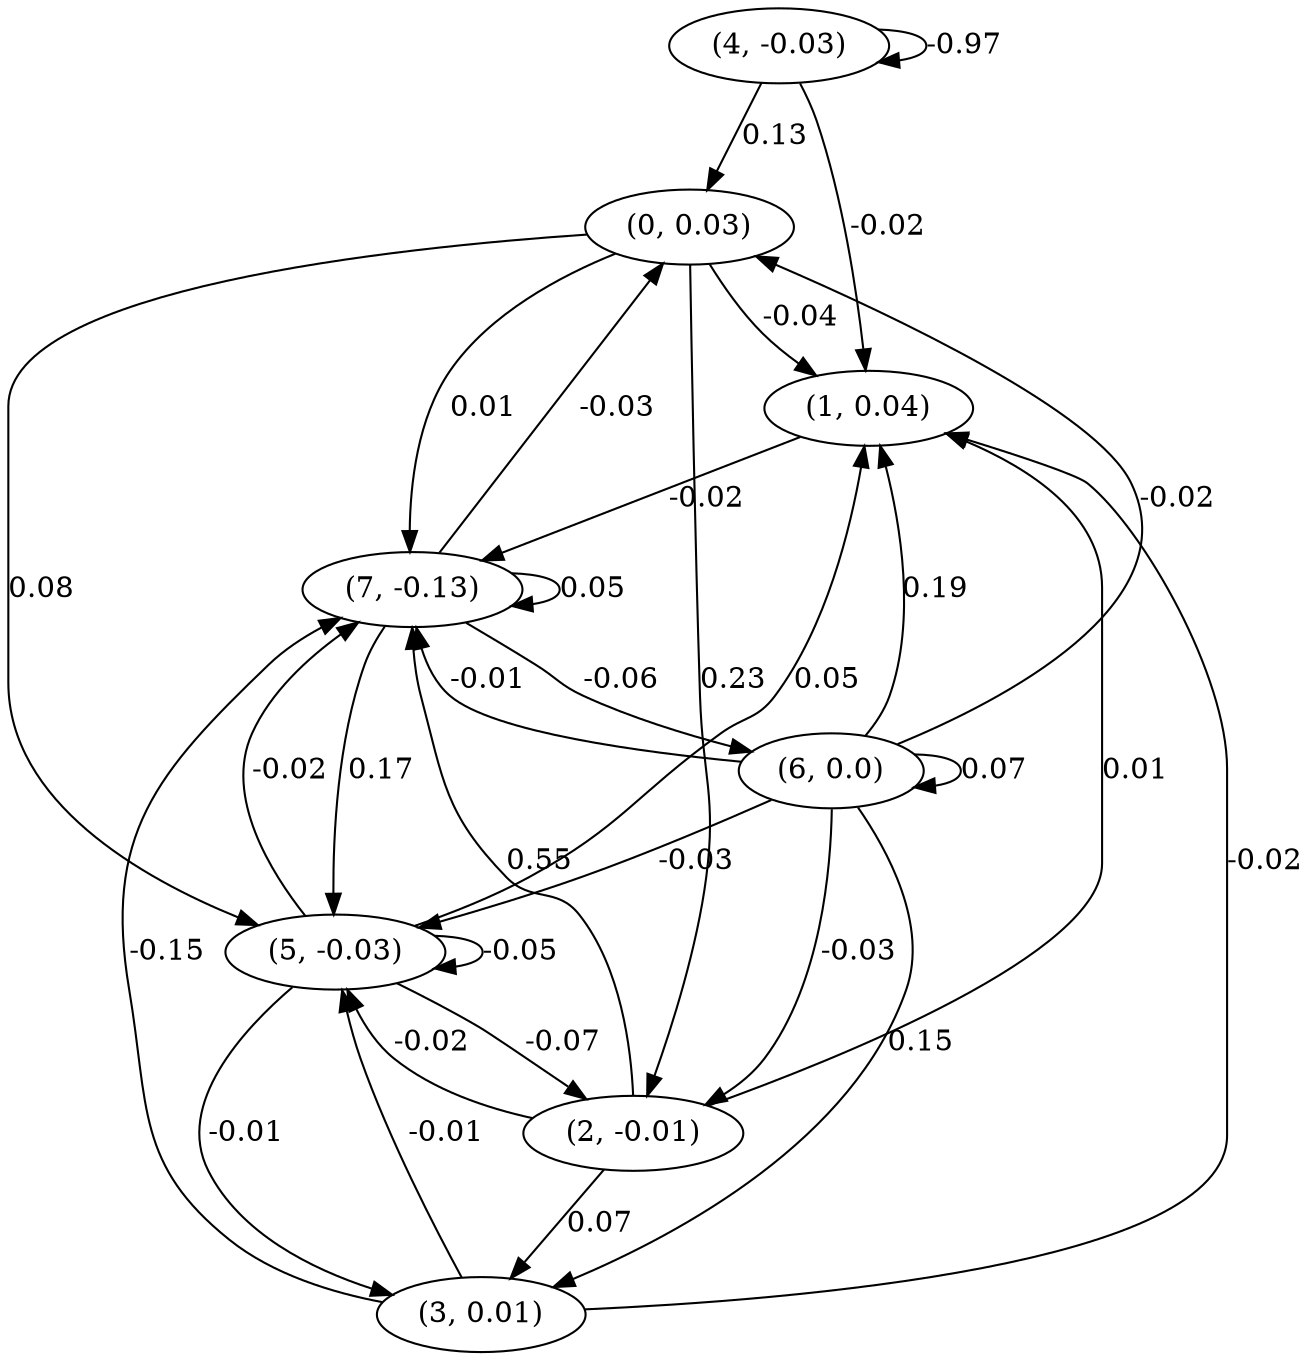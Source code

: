digraph {
    0 [ label = "(0, 0.03)" ]
    1 [ label = "(1, 0.04)" ]
    2 [ label = "(2, -0.01)" ]
    3 [ label = "(3, 0.01)" ]
    4 [ label = "(4, -0.03)" ]
    5 [ label = "(5, -0.03)" ]
    6 [ label = "(6, 0.0)" ]
    7 [ label = "(7, -0.13)" ]
    4 -> 4 [ label = "-0.97" ]
    5 -> 5 [ label = "-0.05" ]
    6 -> 6 [ label = "0.07" ]
    7 -> 7 [ label = "0.05" ]
    4 -> 0 [ label = "0.13" ]
    6 -> 0 [ label = "-0.02" ]
    7 -> 0 [ label = "-0.03" ]
    0 -> 1 [ label = "-0.04" ]
    2 -> 1 [ label = "0.01" ]
    3 -> 1 [ label = "-0.02" ]
    4 -> 1 [ label = "-0.02" ]
    5 -> 1 [ label = "0.05" ]
    6 -> 1 [ label = "0.19" ]
    0 -> 2 [ label = "0.23" ]
    5 -> 2 [ label = "-0.07" ]
    6 -> 2 [ label = "-0.03" ]
    2 -> 3 [ label = "0.07" ]
    5 -> 3 [ label = "-0.01" ]
    6 -> 3 [ label = "0.15" ]
    0 -> 5 [ label = "0.08" ]
    2 -> 5 [ label = "-0.02" ]
    3 -> 5 [ label = "-0.01" ]
    6 -> 5 [ label = "-0.03" ]
    7 -> 5 [ label = "0.17" ]
    7 -> 6 [ label = "-0.06" ]
    0 -> 7 [ label = "0.01" ]
    1 -> 7 [ label = "-0.02" ]
    2 -> 7 [ label = "0.55" ]
    3 -> 7 [ label = "-0.15" ]
    5 -> 7 [ label = "-0.02" ]
    6 -> 7 [ label = "-0.01" ]
}

